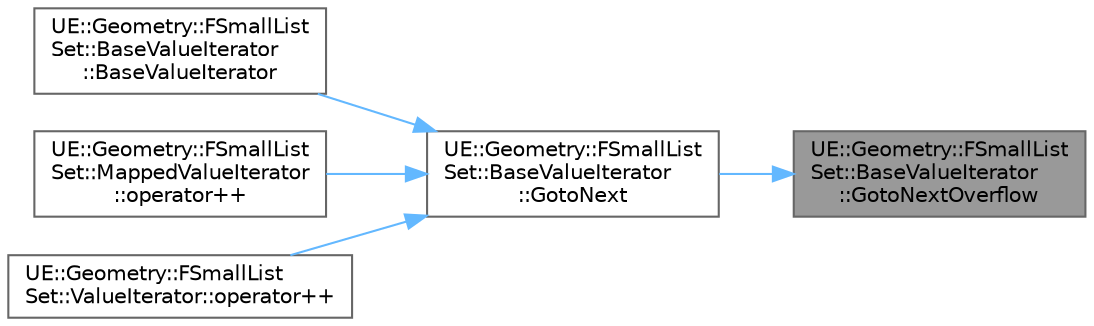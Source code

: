 digraph "UE::Geometry::FSmallListSet::BaseValueIterator::GotoNextOverflow"
{
 // INTERACTIVE_SVG=YES
 // LATEX_PDF_SIZE
  bgcolor="transparent";
  edge [fontname=Helvetica,fontsize=10,labelfontname=Helvetica,labelfontsize=10];
  node [fontname=Helvetica,fontsize=10,shape=box,height=0.2,width=0.4];
  rankdir="RL";
  Node1 [id="Node000001",label="UE::Geometry::FSmallList\lSet::BaseValueIterator\l::GotoNextOverflow",height=0.2,width=0.4,color="gray40", fillcolor="grey60", style="filled", fontcolor="black",tooltip=" "];
  Node1 -> Node2 [id="edge1_Node000001_Node000002",dir="back",color="steelblue1",style="solid",tooltip=" "];
  Node2 [id="Node000002",label="UE::Geometry::FSmallList\lSet::BaseValueIterator\l::GotoNext",height=0.2,width=0.4,color="grey40", fillcolor="white", style="filled",URL="$d6/d09/classUE_1_1Geometry_1_1FSmallListSet_1_1BaseValueIterator.html#ac6be10746841f99ee18bdb9b873b0495",tooltip=" "];
  Node2 -> Node3 [id="edge2_Node000002_Node000003",dir="back",color="steelblue1",style="solid",tooltip=" "];
  Node3 [id="Node000003",label="UE::Geometry::FSmallList\lSet::BaseValueIterator\l::BaseValueIterator",height=0.2,width=0.4,color="grey40", fillcolor="white", style="filled",URL="$d6/d09/classUE_1_1Geometry_1_1FSmallListSet_1_1BaseValueIterator.html#a43dce6a13ac39eded7f3153250361240",tooltip=" "];
  Node2 -> Node4 [id="edge3_Node000002_Node000004",dir="back",color="steelblue1",style="solid",tooltip=" "];
  Node4 [id="Node000004",label="UE::Geometry::FSmallList\lSet::MappedValueIterator\l::operator++",height=0.2,width=0.4,color="grey40", fillcolor="white", style="filled",URL="$d2/d08/classUE_1_1Geometry_1_1FSmallListSet_1_1MappedValueIterator.html#a23f1db16560c86eeb9a3762e074db283",tooltip=" "];
  Node2 -> Node5 [id="edge4_Node000002_Node000005",dir="back",color="steelblue1",style="solid",tooltip=" "];
  Node5 [id="Node000005",label="UE::Geometry::FSmallList\lSet::ValueIterator::operator++",height=0.2,width=0.4,color="grey40", fillcolor="white", style="filled",URL="$d6/dad/classUE_1_1Geometry_1_1FSmallListSet_1_1ValueIterator.html#ac2220512d800f4375be2759ae66e8d0d",tooltip=" "];
}

